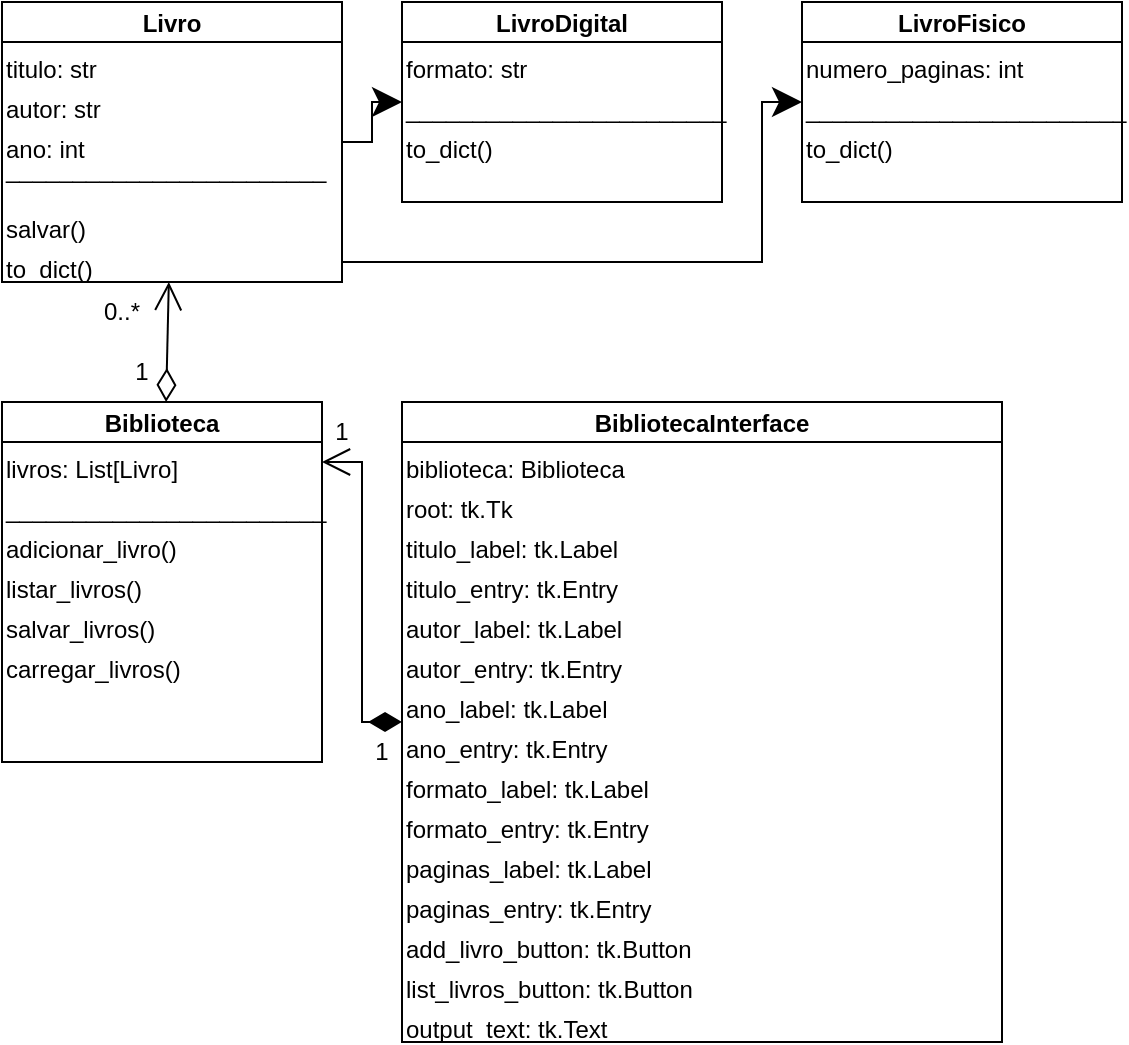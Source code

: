 <mxfile>
    <diagram name="Diagrama de Classes Biblioteca" id="0">
        <mxGraphModel dx="679" dy="559" grid="1" gridSize="10" guides="1" tooltips="1" connect="1" arrows="1" fold="1" page="1" pageScale="1" pageWidth="827" pageHeight="1169" math="0" shadow="0">
            <root>
                <mxCell id="0"/>
                <mxCell id="1" parent="0"/>
                <mxCell id="2" value="Livro" style="swimlane;startSize=20;" parent="1" vertex="1">
                    <mxGeometry x="50" y="50" width="170" height="140" as="geometry"/>
                </mxCell>
                <mxCell id="3" value="titulo: str" style="text" parent="2" vertex="1">
                    <mxGeometry y="20" width="160" height="20" as="geometry"/>
                </mxCell>
                <mxCell id="4" value="autor: str" style="text" parent="2" vertex="1">
                    <mxGeometry y="40" width="160" height="20" as="geometry"/>
                </mxCell>
                <mxCell id="5" value="ano: int" style="text" parent="2" vertex="1">
                    <mxGeometry y="60" width="160" height="20" as="geometry"/>
                </mxCell>
                <mxCell id="7" value="salvar()" style="text" parent="2" vertex="1">
                    <mxGeometry y="100" width="160" height="20" as="geometry"/>
                </mxCell>
                <mxCell id="8" value="to_dict()" style="text" parent="2" vertex="1">
                    <mxGeometry y="120" width="160" height="20" as="geometry"/>
                </mxCell>
                <mxCell id="45" value="________________________" style="text" vertex="1" parent="2">
                    <mxGeometry y="70" width="160" height="20" as="geometry"/>
                </mxCell>
                <mxCell id="9" value="LivroDigital" style="swimlane;startSize=20;" parent="1" vertex="1">
                    <mxGeometry x="250" y="50" width="160" height="100" as="geometry"/>
                </mxCell>
                <mxCell id="10" value="formato: str" style="text" parent="9" vertex="1">
                    <mxGeometry y="20" width="160" height="20" as="geometry"/>
                </mxCell>
                <mxCell id="12" value="to_dict()" style="text" parent="9" vertex="1">
                    <mxGeometry y="60" width="160" height="20" as="geometry"/>
                </mxCell>
                <mxCell id="47" value="________________________" style="text" vertex="1" parent="9">
                    <mxGeometry y="40" width="160" height="20" as="geometry"/>
                </mxCell>
                <mxCell id="13" value="LivroFisico" style="swimlane;startSize=20;" parent="1" vertex="1">
                    <mxGeometry x="450" y="50" width="160" height="100" as="geometry"/>
                </mxCell>
                <mxCell id="14" value="numero_paginas: int" style="text" parent="13" vertex="1">
                    <mxGeometry y="20" width="160" height="20" as="geometry"/>
                </mxCell>
                <mxCell id="16" value="to_dict()" style="text" parent="13" vertex="1">
                    <mxGeometry y="60" width="160" height="20" as="geometry"/>
                </mxCell>
                <mxCell id="48" value="________________________" style="text" vertex="1" parent="13">
                    <mxGeometry y="40" width="160" height="20" as="geometry"/>
                </mxCell>
                <mxCell id="43" style="edgeStyle=none;html=1;strokeWidth=1;startArrow=diamondThin;startFill=0;endArrow=open;endFill=0;startSize=14;endSize=12;" edge="1" parent="1" source="17" target="2">
                    <mxGeometry relative="1" as="geometry"/>
                </mxCell>
                <mxCell id="17" value="Biblioteca" style="swimlane;startSize=20;" parent="1" vertex="1">
                    <mxGeometry x="50" y="250" width="160" height="180" as="geometry"/>
                </mxCell>
                <mxCell id="18" value="livros: List[Livro]" style="text" parent="17" vertex="1">
                    <mxGeometry y="20" width="160" height="20" as="geometry"/>
                </mxCell>
                <mxCell id="20" value="adicionar_livro()" style="text" parent="17" vertex="1">
                    <mxGeometry y="60" width="160" height="20" as="geometry"/>
                </mxCell>
                <mxCell id="21" value="listar_livros()" style="text" parent="17" vertex="1">
                    <mxGeometry y="80" width="160" height="20" as="geometry"/>
                </mxCell>
                <mxCell id="22" value="salvar_livros()" style="text" parent="17" vertex="1">
                    <mxGeometry y="100" width="160" height="20" as="geometry"/>
                </mxCell>
                <mxCell id="23" value="carregar_livros()" style="text" parent="17" vertex="1">
                    <mxGeometry y="120" width="160" height="20" as="geometry"/>
                </mxCell>
                <mxCell id="44" value="________________________" style="text" vertex="1" parent="17">
                    <mxGeometry y="40" width="160" height="20" as="geometry"/>
                </mxCell>
                <mxCell id="24" value="BibliotecaInterface" style="swimlane;startSize=20;" parent="1" vertex="1">
                    <mxGeometry x="250" y="250" width="300" height="320" as="geometry"/>
                </mxCell>
                <mxCell id="25" value="biblioteca: Biblioteca" style="text" parent="24" vertex="1">
                    <mxGeometry y="20" width="300" height="20" as="geometry"/>
                </mxCell>
                <mxCell id="26" value="root: tk.Tk" style="text" parent="24" vertex="1">
                    <mxGeometry y="40" width="300" height="20" as="geometry"/>
                </mxCell>
                <mxCell id="27" value="titulo_label: tk.Label" style="text" parent="24" vertex="1">
                    <mxGeometry y="60" width="300" height="20" as="geometry"/>
                </mxCell>
                <mxCell id="28" value="titulo_entry: tk.Entry" style="text" parent="24" vertex="1">
                    <mxGeometry y="80" width="300" height="20" as="geometry"/>
                </mxCell>
                <mxCell id="29" value="autor_label: tk.Label" style="text" parent="24" vertex="1">
                    <mxGeometry y="100" width="300" height="20" as="geometry"/>
                </mxCell>
                <mxCell id="30" value="autor_entry: tk.Entry" style="text" parent="24" vertex="1">
                    <mxGeometry y="120" width="300" height="20" as="geometry"/>
                </mxCell>
                <mxCell id="31" value="ano_label: tk.Label" style="text" parent="24" vertex="1">
                    <mxGeometry y="140" width="300" height="20" as="geometry"/>
                </mxCell>
                <mxCell id="32" value="ano_entry: tk.Entry" style="text" parent="24" vertex="1">
                    <mxGeometry y="160" width="300" height="20" as="geometry"/>
                </mxCell>
                <mxCell id="33" value="formato_label: tk.Label" style="text" parent="24" vertex="1">
                    <mxGeometry y="180" width="300" height="20" as="geometry"/>
                </mxCell>
                <mxCell id="34" value="formato_entry: tk.Entry" style="text" parent="24" vertex="1">
                    <mxGeometry y="200" width="300" height="20" as="geometry"/>
                </mxCell>
                <mxCell id="35" value="paginas_label: tk.Label" style="text" parent="24" vertex="1">
                    <mxGeometry y="220" width="300" height="20" as="geometry"/>
                </mxCell>
                <mxCell id="36" value="paginas_entry: tk.Entry" style="text" parent="24" vertex="1">
                    <mxGeometry y="240" width="300" height="20" as="geometry"/>
                </mxCell>
                <mxCell id="37" value="add_livro_button: tk.Button" style="text" parent="24" vertex="1">
                    <mxGeometry y="260" width="300" height="20" as="geometry"/>
                </mxCell>
                <mxCell id="38" value="list_livros_button: tk.Button" style="text" parent="24" vertex="1">
                    <mxGeometry y="280" width="300" height="20" as="geometry"/>
                </mxCell>
                <mxCell id="39" value="output_text: tk.Text" style="text" parent="24" vertex="1">
                    <mxGeometry y="300" width="300" height="20" as="geometry"/>
                </mxCell>
                <mxCell id="40" value="" style="edgeStyle=orthogonalEdgeStyle;rounded=0;orthogonalLoop=1;startSize=6;endSize=12;" parent="1" source="2" target="9" edge="1">
                    <mxGeometry relative="1" as="geometry"/>
                </mxCell>
                <mxCell id="41" value="" style="edgeStyle=orthogonalEdgeStyle;rounded=0;orthogonalLoop=1;strokeWidth=1;endSize=12;" parent="1" source="2" target="13" edge="1">
                    <mxGeometry relative="1" as="geometry">
                        <Array as="points">
                            <mxPoint x="430" y="180"/>
                            <mxPoint x="430" y="100"/>
                        </Array>
                    </mxGeometry>
                </mxCell>
                <mxCell id="42" value="" style="edgeStyle=orthogonalEdgeStyle;rounded=0;orthogonalLoop=1;endArrow=diamondThin;endFill=1;strokeWidth=1;startSize=12;endSize=14;startArrow=open;startFill=0;" parent="1" source="18" target="24" edge="1">
                    <mxGeometry relative="1" as="geometry"/>
                </mxCell>
                <mxCell id="49" value="1" style="text;strokeColor=none;align=center;fillColor=none;html=1;verticalAlign=middle;whiteSpace=wrap;rounded=0;" vertex="1" parent="1">
                    <mxGeometry x="210" y="410" width="60" height="30" as="geometry"/>
                </mxCell>
                <mxCell id="50" value="1" style="text;strokeColor=none;align=center;fillColor=none;html=1;verticalAlign=middle;whiteSpace=wrap;rounded=0;" vertex="1" parent="1">
                    <mxGeometry x="190" y="250" width="60" height="30" as="geometry"/>
                </mxCell>
                <mxCell id="51" value="1" style="text;strokeColor=none;align=center;fillColor=none;html=1;verticalAlign=middle;whiteSpace=wrap;rounded=0;" vertex="1" parent="1">
                    <mxGeometry x="90" y="220" width="60" height="30" as="geometry"/>
                </mxCell>
                <mxCell id="54" value="0..*" style="text;strokeColor=none;align=center;fillColor=none;html=1;verticalAlign=middle;whiteSpace=wrap;rounded=0;" vertex="1" parent="1">
                    <mxGeometry x="80" y="190" width="60" height="30" as="geometry"/>
                </mxCell>
            </root>
        </mxGraphModel>
    </diagram>
</mxfile>